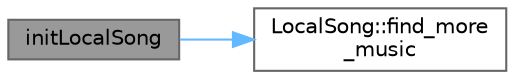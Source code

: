 digraph "initLocalSong"
{
 // LATEX_PDF_SIZE
  bgcolor="transparent";
  edge [fontname=Helvetica,fontsize=10,labelfontname=Helvetica,labelfontsize=10];
  node [fontname=Helvetica,fontsize=10,shape=box,height=0.2,width=0.4];
  rankdir="LR";
  Node1 [id="Node000001",label="initLocalSong",height=0.2,width=0.4,color="gray40", fillcolor="grey60", style="filled", fontcolor="black",tooltip="初始化本地歌曲界面"];
  Node1 -> Node2 [id="edge1_Node000001_Node000002",color="steelblue1",style="solid",tooltip=" "];
  Node2 [id="Node000002",label="LocalSong::find_more\l_music",height=0.2,width=0.4,color="grey40", fillcolor="white", style="filled",URL="$class_local_song.html#aa23356daca3ed71116d6ae55df2991f4",tooltip="搜索更多音乐信号"];
}
